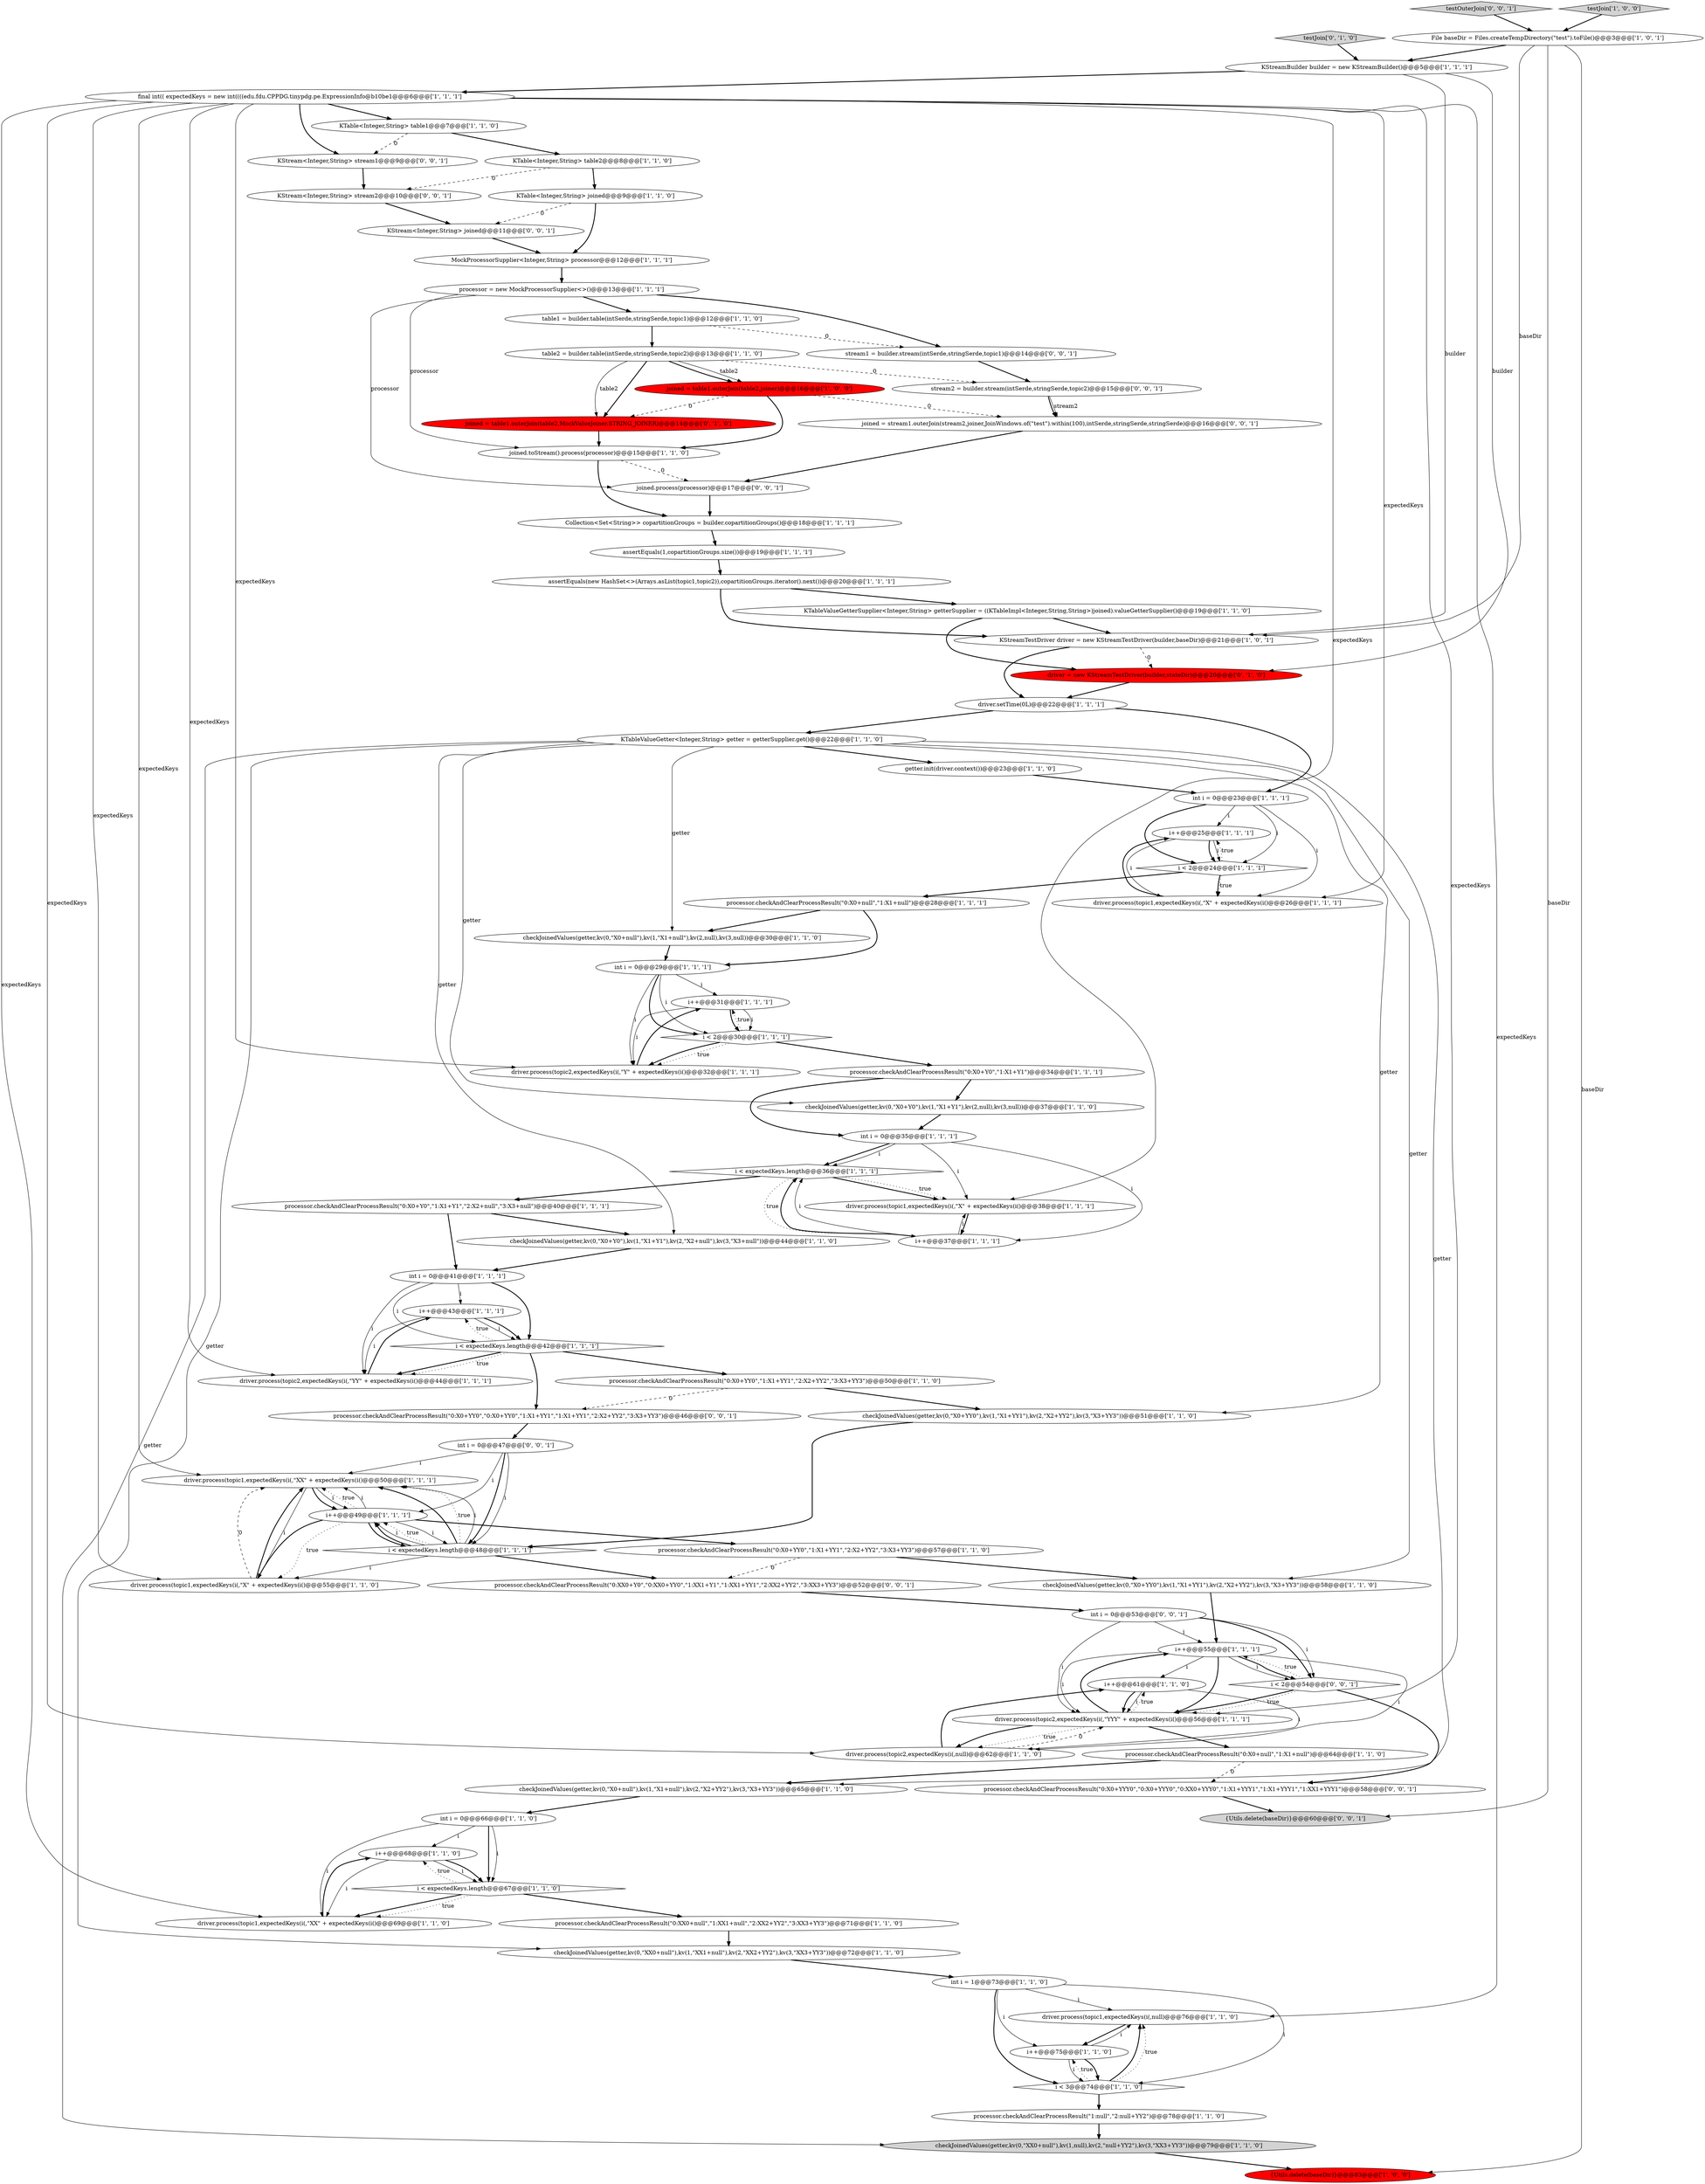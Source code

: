 digraph {
50 [style = filled, label = "driver.process(topic1,expectedKeys(i(,\"XX\" + expectedKeys(i()@@@50@@@['1', '1', '1']", fillcolor = white, shape = ellipse image = "AAA0AAABBB1BBB"];
47 [style = filled, label = "i++@@@68@@@['1', '1', '0']", fillcolor = white, shape = ellipse image = "AAA0AAABBB1BBB"];
57 [style = filled, label = "int i = 0@@@41@@@['1', '1', '1']", fillcolor = white, shape = ellipse image = "AAA0AAABBB1BBB"];
65 [style = filled, label = "driver.setTime(0L)@@@22@@@['1', '1', '1']", fillcolor = white, shape = ellipse image = "AAA0AAABBB1BBB"];
63 [style = filled, label = "processor.checkAndClearProcessResult(\"0:X0+Y0\",\"1:X1+Y1\",\"2:X2+null\",\"3:X3+null\")@@@40@@@['1', '1', '1']", fillcolor = white, shape = ellipse image = "AAA0AAABBB1BBB"];
45 [style = filled, label = "i < expectedKeys.length@@@48@@@['1', '1', '1']", fillcolor = white, shape = diamond image = "AAA0AAABBB1BBB"];
26 [style = filled, label = "processor.checkAndClearProcessResult(\"0:X0+YY0\",\"1:X1+YY1\",\"2:X2+YY2\",\"3:X3+YY3\")@@@50@@@['1', '1', '0']", fillcolor = white, shape = ellipse image = "AAA0AAABBB1BBB"];
7 [style = filled, label = "checkJoinedValues(getter,kv(0,\"X0+YY0\"),kv(1,\"X1+YY1\"),kv(2,\"X2+YY2\"),kv(3,\"X3+YY3\"))@@@58@@@['1', '1', '0']", fillcolor = white, shape = ellipse image = "AAA0AAABBB1BBB"];
21 [style = filled, label = "int i = 1@@@73@@@['1', '1', '0']", fillcolor = white, shape = ellipse image = "AAA0AAABBB1BBB"];
37 [style = filled, label = "KTableValueGetterSupplier<Integer,String> getterSupplier = ((KTableImpl<Integer,String,String>)joined).valueGetterSupplier()@@@19@@@['1', '1', '0']", fillcolor = white, shape = ellipse image = "AAA0AAABBB1BBB"];
46 [style = filled, label = "joined = table1.outerJoin(table2,joiner)@@@16@@@['1', '0', '0']", fillcolor = red, shape = ellipse image = "AAA1AAABBB1BBB"];
12 [style = filled, label = "checkJoinedValues(getter,kv(0,\"X0+Y0\"),kv(1,\"X1+Y1\"),kv(2,\"X2+null\"),kv(3,\"X3+null\"))@@@44@@@['1', '1', '0']", fillcolor = white, shape = ellipse image = "AAA0AAABBB1BBB"];
33 [style = filled, label = "checkJoinedValues(getter,kv(0,\"XX0+null\"),kv(1,null),kv(2,\"null+YY2\"),kv(3,\"XX3+YY3\"))@@@79@@@['1', '1', '0']", fillcolor = lightgray, shape = ellipse image = "AAA0AAABBB1BBB"];
14 [style = filled, label = "assertEquals(new HashSet<>(Arrays.asList(topic1,topic2)),copartitionGroups.iterator().next())@@@20@@@['1', '1', '1']", fillcolor = white, shape = ellipse image = "AAA0AAABBB1BBB"];
9 [style = filled, label = "final int(( expectedKeys = new int((((edu.fdu.CPPDG.tinypdg.pe.ExpressionInfo@b10be1@@@6@@@['1', '1', '1']", fillcolor = white, shape = ellipse image = "AAA0AAABBB1BBB"];
58 [style = filled, label = "KStreamTestDriver driver = new KStreamTestDriver(builder,baseDir)@@@21@@@['1', '0', '1']", fillcolor = white, shape = ellipse image = "AAA0AAABBB1BBB"];
25 [style = filled, label = "i < expectedKeys.length@@@36@@@['1', '1', '1']", fillcolor = white, shape = diamond image = "AAA0AAABBB1BBB"];
84 [style = filled, label = "processor.checkAndClearProcessResult(\"0:X0+YYY0\",\"0:X0+YYY0\",\"0:XX0+YYY0\",\"1:X1+YYY1\",\"1:X1+YYY1\",\"1:XX1+YYY1\")@@@58@@@['0', '0', '1']", fillcolor = white, shape = ellipse image = "AAA0AAABBB3BBB"];
42 [style = filled, label = "int i = 0@@@29@@@['1', '1', '1']", fillcolor = white, shape = ellipse image = "AAA0AAABBB1BBB"];
64 [style = filled, label = "driver.process(topic1,expectedKeys(i(,\"X\" + expectedKeys(i()@@@55@@@['1', '1', '0']", fillcolor = white, shape = ellipse image = "AAA0AAABBB1BBB"];
27 [style = filled, label = "table2 = builder.table(intSerde,stringSerde,topic2)@@@13@@@['1', '1', '0']", fillcolor = white, shape = ellipse image = "AAA0AAABBB1BBB"];
85 [style = filled, label = "processor.checkAndClearProcessResult(\"0:XX0+Y0\",\"0:XX0+YY0\",\"1:XX1+Y1\",\"1:XX1+YY1\",\"2:XX2+YY2\",\"3:XX3+YY3\")@@@52@@@['0', '0', '1']", fillcolor = white, shape = ellipse image = "AAA0AAABBB3BBB"];
86 [style = filled, label = "joined = stream1.outerJoin(stream2,joiner,JoinWindows.of(\"test\").within(100),intSerde,stringSerde,stringSerde)@@@16@@@['0', '0', '1']", fillcolor = white, shape = ellipse image = "AAA0AAABBB3BBB"];
29 [style = filled, label = "processor.checkAndClearProcessResult(\"0:X0+Y0\",\"1:X1+Y1\")@@@34@@@['1', '1', '1']", fillcolor = white, shape = ellipse image = "AAA0AAABBB1BBB"];
22 [style = filled, label = "KTable<Integer,String> table1@@@7@@@['1', '1', '0']", fillcolor = white, shape = ellipse image = "AAA0AAABBB1BBB"];
32 [style = filled, label = "i++@@@31@@@['1', '1', '1']", fillcolor = white, shape = ellipse image = "AAA0AAABBB1BBB"];
66 [style = filled, label = "checkJoinedValues(getter,kv(0,\"X0+null\"),kv(1,\"X1+null\"),kv(2,\"X2+YY2\"),kv(3,\"X3+YY3\"))@@@65@@@['1', '1', '0']", fillcolor = white, shape = ellipse image = "AAA0AAABBB1BBB"];
28 [style = filled, label = "assertEquals(1,copartitionGroups.size())@@@19@@@['1', '1', '1']", fillcolor = white, shape = ellipse image = "AAA0AAABBB1BBB"];
1 [style = filled, label = "int i = 0@@@66@@@['1', '1', '0']", fillcolor = white, shape = ellipse image = "AAA0AAABBB1BBB"];
73 [style = filled, label = "int i = 0@@@47@@@['0', '0', '1']", fillcolor = white, shape = ellipse image = "AAA0AAABBB3BBB"];
36 [style = filled, label = "i++@@@25@@@['1', '1', '1']", fillcolor = white, shape = ellipse image = "AAA0AAABBB1BBB"];
8 [style = filled, label = "checkJoinedValues(getter,kv(0,\"XX0+null\"),kv(1,\"XX1+null\"),kv(2,\"XX2+YY2\"),kv(3,\"XX3+YY3\"))@@@72@@@['1', '1', '0']", fillcolor = white, shape = ellipse image = "AAA0AAABBB1BBB"];
74 [style = filled, label = "testOuterJoin['0', '0', '1']", fillcolor = lightgray, shape = diamond image = "AAA0AAABBB3BBB"];
44 [style = filled, label = "driver.process(topic1,expectedKeys(i(,\"X\" + expectedKeys(i()@@@38@@@['1', '1', '1']", fillcolor = white, shape = ellipse image = "AAA0AAABBB1BBB"];
18 [style = filled, label = "MockProcessorSupplier<Integer,String> processor@@@12@@@['1', '1', '1']", fillcolor = white, shape = ellipse image = "AAA0AAABBB1BBB"];
11 [style = filled, label = "i++@@@61@@@['1', '1', '0']", fillcolor = white, shape = ellipse image = "AAA0AAABBB1BBB"];
31 [style = filled, label = "processor.checkAndClearProcessResult(\"0:X0+null\",\"1:X1+null\")@@@64@@@['1', '1', '0']", fillcolor = white, shape = ellipse image = "AAA0AAABBB1BBB"];
71 [style = filled, label = "joined = table1.outerJoin(table2,MockValueJoiner.STRING_JOINER)@@@14@@@['0', '1', '0']", fillcolor = red, shape = ellipse image = "AAA1AAABBB2BBB"];
5 [style = filled, label = "processor.checkAndClearProcessResult(\"0:X0+null\",\"1:X1+null\")@@@28@@@['1', '1', '1']", fillcolor = white, shape = ellipse image = "AAA0AAABBB1BBB"];
6 [style = filled, label = "driver.process(topic1,expectedKeys(i(,\"X\" + expectedKeys(i()@@@26@@@['1', '1', '1']", fillcolor = white, shape = ellipse image = "AAA0AAABBB1BBB"];
68 [style = filled, label = "KTable<Integer,String> joined@@@9@@@['1', '1', '0']", fillcolor = white, shape = ellipse image = "AAA0AAABBB1BBB"];
52 [style = filled, label = "testJoin['1', '0', '0']", fillcolor = lightgray, shape = diamond image = "AAA0AAABBB1BBB"];
70 [style = filled, label = "driver = new KStreamTestDriver(builder,stateDir)@@@20@@@['0', '1', '0']", fillcolor = red, shape = ellipse image = "AAA1AAABBB2BBB"];
56 [style = filled, label = "driver.process(topic2,expectedKeys(i(,\"YYY\" + expectedKeys(i()@@@56@@@['1', '1', '1']", fillcolor = white, shape = ellipse image = "AAA0AAABBB1BBB"];
23 [style = filled, label = "Collection<Set<String>> copartitionGroups = builder.copartitionGroups()@@@18@@@['1', '1', '1']", fillcolor = white, shape = ellipse image = "AAA0AAABBB1BBB"];
43 [style = filled, label = "driver.process(topic1,expectedKeys(i(,\"XX\" + expectedKeys(i()@@@69@@@['1', '1', '0']", fillcolor = white, shape = ellipse image = "AAA0AAABBB1BBB"];
67 [style = filled, label = "i < expectedKeys.length@@@67@@@['1', '1', '0']", fillcolor = white, shape = diamond image = "AAA0AAABBB1BBB"];
39 [style = filled, label = "checkJoinedValues(getter,kv(0,\"X0+null\"),kv(1,\"X1+null\"),kv(2,null),kv(3,null))@@@30@@@['1', '1', '0']", fillcolor = white, shape = ellipse image = "AAA0AAABBB1BBB"];
83 [style = filled, label = "i < 2@@@54@@@['0', '0', '1']", fillcolor = white, shape = diamond image = "AAA0AAABBB3BBB"];
20 [style = filled, label = "i++@@@55@@@['1', '1', '1']", fillcolor = white, shape = ellipse image = "AAA0AAABBB1BBB"];
76 [style = filled, label = "stream2 = builder.stream(intSerde,stringSerde,topic2)@@@15@@@['0', '0', '1']", fillcolor = white, shape = ellipse image = "AAA0AAABBB3BBB"];
80 [style = filled, label = "stream1 = builder.stream(intSerde,stringSerde,topic1)@@@14@@@['0', '0', '1']", fillcolor = white, shape = ellipse image = "AAA0AAABBB3BBB"];
59 [style = filled, label = "i < 2@@@24@@@['1', '1', '1']", fillcolor = white, shape = diamond image = "AAA0AAABBB1BBB"];
48 [style = filled, label = "processor.checkAndClearProcessResult(\"1:null\",\"2:null+YY2\")@@@78@@@['1', '1', '0']", fillcolor = white, shape = ellipse image = "AAA0AAABBB1BBB"];
72 [style = filled, label = "testJoin['0', '1', '0']", fillcolor = lightgray, shape = diamond image = "AAA0AAABBB2BBB"];
40 [style = filled, label = "i < 2@@@30@@@['1', '1', '1']", fillcolor = white, shape = diamond image = "AAA0AAABBB1BBB"];
53 [style = filled, label = "KTable<Integer,String> table2@@@8@@@['1', '1', '0']", fillcolor = white, shape = ellipse image = "AAA0AAABBB1BBB"];
49 [style = filled, label = "joined.toStream().process(processor)@@@15@@@['1', '1', '0']", fillcolor = white, shape = ellipse image = "AAA0AAABBB1BBB"];
81 [style = filled, label = "{Utils.delete(baseDir)}@@@60@@@['0', '0', '1']", fillcolor = lightgray, shape = ellipse image = "AAA0AAABBB3BBB"];
24 [style = filled, label = "checkJoinedValues(getter,kv(0,\"X0+Y0\"),kv(1,\"X1+Y1\"),kv(2,null),kv(3,null))@@@37@@@['1', '1', '0']", fillcolor = white, shape = ellipse image = "AAA0AAABBB1BBB"];
54 [style = filled, label = "File baseDir = Files.createTempDirectory(\"test\").toFile()@@@3@@@['1', '0', '1']", fillcolor = white, shape = ellipse image = "AAA0AAABBB1BBB"];
62 [style = filled, label = "processor = new MockProcessorSupplier<>()@@@13@@@['1', '1', '1']", fillcolor = white, shape = ellipse image = "AAA0AAABBB1BBB"];
17 [style = filled, label = "driver.process(topic1,expectedKeys(i(,null)@@@76@@@['1', '1', '0']", fillcolor = white, shape = ellipse image = "AAA0AAABBB1BBB"];
75 [style = filled, label = "int i = 0@@@53@@@['0', '0', '1']", fillcolor = white, shape = ellipse image = "AAA0AAABBB3BBB"];
19 [style = filled, label = "getter.init(driver.context())@@@23@@@['1', '1', '0']", fillcolor = white, shape = ellipse image = "AAA0AAABBB1BBB"];
82 [style = filled, label = "joined.process(processor)@@@17@@@['0', '0', '1']", fillcolor = white, shape = ellipse image = "AAA0AAABBB3BBB"];
4 [style = filled, label = "table1 = builder.table(intSerde,stringSerde,topic1)@@@12@@@['1', '1', '0']", fillcolor = white, shape = ellipse image = "AAA0AAABBB1BBB"];
87 [style = filled, label = "KStream<Integer,String> joined@@@11@@@['0', '0', '1']", fillcolor = white, shape = ellipse image = "AAA0AAABBB3BBB"];
30 [style = filled, label = "processor.checkAndClearProcessResult(\"0:X0+YY0\",\"1:X1+YY1\",\"2:X2+YY2\",\"3:X3+YY3\")@@@57@@@['1', '1', '0']", fillcolor = white, shape = ellipse image = "AAA0AAABBB1BBB"];
15 [style = filled, label = "i++@@@43@@@['1', '1', '1']", fillcolor = white, shape = ellipse image = "AAA0AAABBB1BBB"];
55 [style = filled, label = "{Utils.delete(baseDir)}@@@83@@@['1', '0', '0']", fillcolor = red, shape = ellipse image = "AAA1AAABBB1BBB"];
34 [style = filled, label = "processor.checkAndClearProcessResult(\"0:XX0+null\",\"1:XX1+null\",\"2:XX2+YY2\",\"3:XX3+YY3\")@@@71@@@['1', '1', '0']", fillcolor = white, shape = ellipse image = "AAA0AAABBB1BBB"];
77 [style = filled, label = "processor.checkAndClearProcessResult(\"0:X0+YY0\",\"0:X0+YY0\",\"1:X1+YY1\",\"1:X1+YY1\",\"2:X2+YY2\",\"3:X3+YY3\")@@@46@@@['0', '0', '1']", fillcolor = white, shape = ellipse image = "AAA0AAABBB3BBB"];
69 [style = filled, label = "driver.process(topic2,expectedKeys(i(,null)@@@62@@@['1', '1', '0']", fillcolor = white, shape = ellipse image = "AAA0AAABBB1BBB"];
38 [style = filled, label = "i < 3@@@74@@@['1', '1', '0']", fillcolor = white, shape = diamond image = "AAA0AAABBB1BBB"];
78 [style = filled, label = "KStream<Integer,String> stream2@@@10@@@['0', '0', '1']", fillcolor = white, shape = ellipse image = "AAA0AAABBB3BBB"];
10 [style = filled, label = "int i = 0@@@35@@@['1', '1', '1']", fillcolor = white, shape = ellipse image = "AAA0AAABBB1BBB"];
60 [style = filled, label = "i < expectedKeys.length@@@42@@@['1', '1', '1']", fillcolor = white, shape = diamond image = "AAA0AAABBB1BBB"];
16 [style = filled, label = "i++@@@75@@@['1', '1', '0']", fillcolor = white, shape = ellipse image = "AAA0AAABBB1BBB"];
13 [style = filled, label = "driver.process(topic2,expectedKeys(i(,\"Y\" + expectedKeys(i()@@@32@@@['1', '1', '1']", fillcolor = white, shape = ellipse image = "AAA0AAABBB1BBB"];
79 [style = filled, label = "KStream<Integer,String> stream1@@@9@@@['0', '0', '1']", fillcolor = white, shape = ellipse image = "AAA0AAABBB3BBB"];
51 [style = filled, label = "checkJoinedValues(getter,kv(0,\"X0+YY0\"),kv(1,\"X1+YY1\"),kv(2,\"X2+YY2\"),kv(3,\"X3+YY3\"))@@@51@@@['1', '1', '0']", fillcolor = white, shape = ellipse image = "AAA0AAABBB1BBB"];
0 [style = filled, label = "i++@@@37@@@['1', '1', '1']", fillcolor = white, shape = ellipse image = "AAA0AAABBB1BBB"];
41 [style = filled, label = "int i = 0@@@23@@@['1', '1', '1']", fillcolor = white, shape = ellipse image = "AAA0AAABBB1BBB"];
3 [style = filled, label = "KStreamBuilder builder = new KStreamBuilder()@@@5@@@['1', '1', '1']", fillcolor = white, shape = ellipse image = "AAA0AAABBB1BBB"];
61 [style = filled, label = "i++@@@49@@@['1', '1', '1']", fillcolor = white, shape = ellipse image = "AAA0AAABBB1BBB"];
35 [style = filled, label = "KTableValueGetter<Integer,String> getter = getterSupplier.get()@@@22@@@['1', '1', '0']", fillcolor = white, shape = ellipse image = "AAA0AAABBB1BBB"];
2 [style = filled, label = "driver.process(topic2,expectedKeys(i(,\"YY\" + expectedKeys(i()@@@44@@@['1', '1', '1']", fillcolor = white, shape = ellipse image = "AAA0AAABBB1BBB"];
75->83 [style = bold, label=""];
20->11 [style = solid, label="i"];
36->59 [style = bold, label=""];
1->67 [style = bold, label=""];
61->45 [style = bold, label=""];
83->84 [style = bold, label=""];
73->61 [style = solid, label="i"];
41->6 [style = solid, label="i"];
61->30 [style = bold, label=""];
9->50 [style = solid, label="expectedKeys"];
61->50 [style = dotted, label="true"];
70->65 [style = bold, label=""];
0->44 [style = solid, label="i"];
32->13 [style = solid, label="i"];
40->13 [style = dotted, label="true"];
9->2 [style = solid, label="expectedKeys"];
40->32 [style = dotted, label="true"];
31->84 [style = dashed, label="0"];
40->13 [style = bold, label=""];
35->24 [style = solid, label="getter"];
41->59 [style = solid, label="i"];
25->44 [style = bold, label=""];
28->14 [style = bold, label=""];
26->51 [style = bold, label=""];
61->64 [style = bold, label=""];
21->38 [style = bold, label=""];
22->79 [style = dashed, label="0"];
25->63 [style = bold, label=""];
23->28 [style = bold, label=""];
45->85 [style = bold, label=""];
53->78 [style = dashed, label="0"];
38->16 [style = dotted, label="true"];
45->61 [style = bold, label=""];
56->11 [style = dotted, label="true"];
67->34 [style = bold, label=""];
3->58 [style = solid, label="builder"];
0->25 [style = bold, label=""];
20->69 [style = solid, label="i"];
2->15 [style = bold, label=""];
15->2 [style = solid, label="i"];
71->49 [style = bold, label=""];
61->64 [style = dotted, label="true"];
59->6 [style = bold, label=""];
54->3 [style = bold, label=""];
83->56 [style = bold, label=""];
15->60 [style = solid, label="i"];
17->16 [style = bold, label=""];
25->44 [style = dotted, label="true"];
14->37 [style = bold, label=""];
82->23 [style = bold, label=""];
24->10 [style = bold, label=""];
62->49 [style = solid, label="processor"];
0->25 [style = solid, label="i"];
49->82 [style = dashed, label="0"];
68->18 [style = bold, label=""];
13->32 [style = bold, label=""];
11->56 [style = bold, label=""];
5->39 [style = bold, label=""];
35->51 [style = solid, label="getter"];
36->6 [style = solid, label="i"];
37->58 [style = bold, label=""];
1->43 [style = solid, label="i"];
59->6 [style = dotted, label="true"];
61->50 [style = solid, label="i"];
35->66 [style = solid, label="getter"];
57->60 [style = bold, label=""];
34->8 [style = bold, label=""];
67->47 [style = dotted, label="true"];
31->66 [style = bold, label=""];
9->17 [style = solid, label="expectedKeys"];
41->59 [style = bold, label=""];
50->64 [style = solid, label="i"];
42->40 [style = bold, label=""];
56->69 [style = bold, label=""];
45->50 [style = dotted, label="true"];
21->38 [style = solid, label="i"];
9->69 [style = solid, label="expectedKeys"];
54->81 [style = solid, label="baseDir"];
60->77 [style = bold, label=""];
60->15 [style = dotted, label="true"];
10->44 [style = solid, label="i"];
27->46 [style = bold, label=""];
43->47 [style = bold, label=""];
64->50 [style = dashed, label="0"];
19->41 [style = bold, label=""];
10->25 [style = bold, label=""];
76->86 [style = bold, label=""];
75->56 [style = solid, label="i"];
30->7 [style = bold, label=""];
9->56 [style = solid, label="expectedKeys"];
53->68 [style = bold, label=""];
75->83 [style = solid, label="i"];
48->33 [style = bold, label=""];
56->69 [style = dotted, label="true"];
27->46 [style = solid, label="table2"];
27->71 [style = bold, label=""];
80->76 [style = bold, label=""];
67->43 [style = dotted, label="true"];
61->45 [style = solid, label="i"];
39->42 [style = bold, label=""];
38->17 [style = bold, label=""];
76->86 [style = solid, label="stream2"];
57->60 [style = solid, label="i"];
52->54 [style = bold, label=""];
40->29 [style = bold, label=""];
35->33 [style = solid, label="getter"];
4->80 [style = dashed, label="0"];
9->22 [style = bold, label=""];
27->71 [style = solid, label="table2"];
47->43 [style = solid, label="i"];
1->47 [style = solid, label="i"];
73->50 [style = solid, label="i"];
60->2 [style = bold, label=""];
56->31 [style = bold, label=""];
26->77 [style = dashed, label="0"];
46->71 [style = dashed, label="0"];
77->73 [style = bold, label=""];
11->69 [style = solid, label="i"];
33->55 [style = bold, label=""];
78->87 [style = bold, label=""];
65->41 [style = bold, label=""];
35->12 [style = solid, label="getter"];
36->59 [style = solid, label="i"];
63->57 [style = bold, label=""];
65->35 [style = bold, label=""];
32->40 [style = solid, label="i"];
10->0 [style = solid, label="i"];
46->86 [style = dashed, label="0"];
73->45 [style = bold, label=""];
49->23 [style = bold, label=""];
14->58 [style = bold, label=""];
42->32 [style = solid, label="i"];
7->20 [style = bold, label=""];
59->5 [style = bold, label=""];
69->11 [style = bold, label=""];
38->48 [style = bold, label=""];
66->1 [style = bold, label=""];
72->3 [style = bold, label=""];
83->20 [style = dotted, label="true"];
35->39 [style = solid, label="getter"];
58->70 [style = dashed, label="0"];
16->38 [style = solid, label="i"];
62->80 [style = bold, label=""];
3->9 [style = bold, label=""];
63->12 [style = bold, label=""];
1->67 [style = solid, label="i"];
86->82 [style = bold, label=""];
51->45 [style = bold, label=""];
32->40 [style = bold, label=""];
41->36 [style = solid, label="i"];
37->70 [style = bold, label=""];
54->58 [style = solid, label="baseDir"];
30->85 [style = dashed, label="0"];
87->18 [style = bold, label=""];
29->10 [style = bold, label=""];
57->15 [style = solid, label="i"];
35->7 [style = solid, label="getter"];
50->61 [style = bold, label=""];
58->65 [style = bold, label=""];
62->82 [style = solid, label="processor"];
67->43 [style = bold, label=""];
9->6 [style = solid, label="expectedKeys"];
20->56 [style = solid, label="i"];
73->45 [style = solid, label="i"];
60->2 [style = dotted, label="true"];
15->60 [style = bold, label=""];
21->17 [style = solid, label="i"];
3->70 [style = solid, label="builder"];
45->61 [style = solid, label="i"];
50->61 [style = solid, label="i"];
16->17 [style = solid, label="i"];
20->56 [style = bold, label=""];
42->40 [style = solid, label="i"];
11->56 [style = solid, label="i"];
68->87 [style = dashed, label="0"];
9->64 [style = solid, label="expectedKeys"];
35->8 [style = solid, label="getter"];
20->83 [style = solid, label="i"];
60->26 [style = bold, label=""];
62->4 [style = bold, label=""];
9->44 [style = solid, label="expectedKeys"];
46->49 [style = bold, label=""];
35->19 [style = bold, label=""];
12->57 [style = bold, label=""];
47->67 [style = solid, label="i"];
54->55 [style = solid, label="baseDir"];
25->0 [style = dotted, label="true"];
45->64 [style = solid, label="i"];
45->61 [style = dotted, label="true"];
85->75 [style = bold, label=""];
6->36 [style = bold, label=""];
45->50 [style = solid, label="i"];
9->13 [style = solid, label="expectedKeys"];
42->13 [style = solid, label="i"];
18->62 [style = bold, label=""];
22->53 [style = bold, label=""];
69->56 [style = dashed, label="0"];
79->78 [style = bold, label=""];
45->50 [style = bold, label=""];
9->43 [style = solid, label="expectedKeys"];
20->83 [style = bold, label=""];
57->2 [style = solid, label="i"];
59->36 [style = dotted, label="true"];
10->25 [style = solid, label="i"];
4->27 [style = bold, label=""];
38->17 [style = dotted, label="true"];
75->20 [style = solid, label="i"];
8->21 [style = bold, label=""];
47->67 [style = bold, label=""];
9->79 [style = bold, label=""];
64->50 [style = bold, label=""];
56->20 [style = bold, label=""];
5->42 [style = bold, label=""];
84->81 [style = bold, label=""];
74->54 [style = bold, label=""];
29->24 [style = bold, label=""];
27->76 [style = dashed, label="0"];
21->16 [style = solid, label="i"];
16->38 [style = bold, label=""];
44->0 [style = bold, label=""];
83->56 [style = dotted, label="true"];
}
